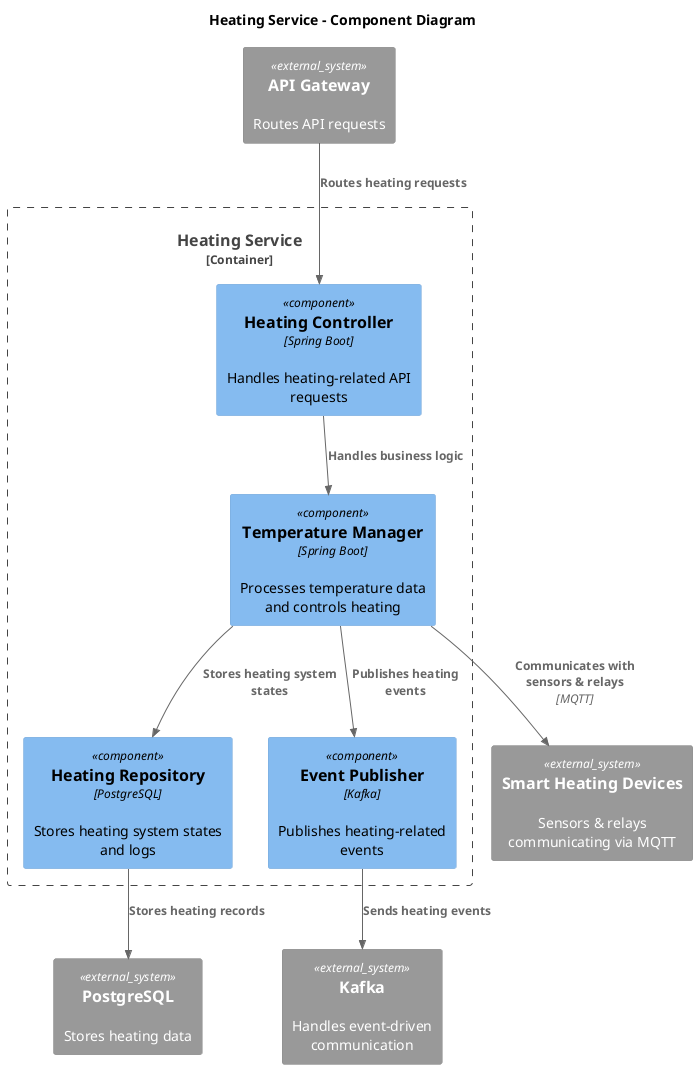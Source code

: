 @startuml
title Heating Service - Component Diagram

!include <C4/C4_Component>

Container_Boundary(HeatingService, "Heating Service") {

    Component(HeatingController, "Heating Controller", "Spring Boot", "Handles heating-related API requests")
    Component(TemperatureManager, "Temperature Manager", "Spring Boot", "Processes temperature data and controls heating")
    Component(HeatingRepository, "Heating Repository", "PostgreSQL", "Stores heating system states and logs")
    Component(EventPublisher, "Event Publisher", "Kafka", "Publishes heating-related events")

}

System_Ext(ApiGateway, "API Gateway", "Routes API requests")
System_Ext(MessageBroker, "Kafka", "Handles event-driven communication")
System_Ext(Database, "PostgreSQL", "Stores heating data")
System_Ext(IoTDevices, "Smart Heating Devices", "Sensors & relays communicating via MQTT")

Rel(ApiGateway, HeatingController, "Routes heating requests")
Rel(HeatingController, TemperatureManager, "Handles business logic")
Rel(TemperatureManager, HeatingRepository, "Stores heating system states")
Rel(TemperatureManager, EventPublisher, "Publishes heating events")
Rel(EventPublisher, MessageBroker, "Sends heating events")
Rel(TemperatureManager, IoTDevices, "Communicates with sensors & relays", "MQTT")
Rel(HeatingRepository, Database, "Stores heating records")
@enduml
